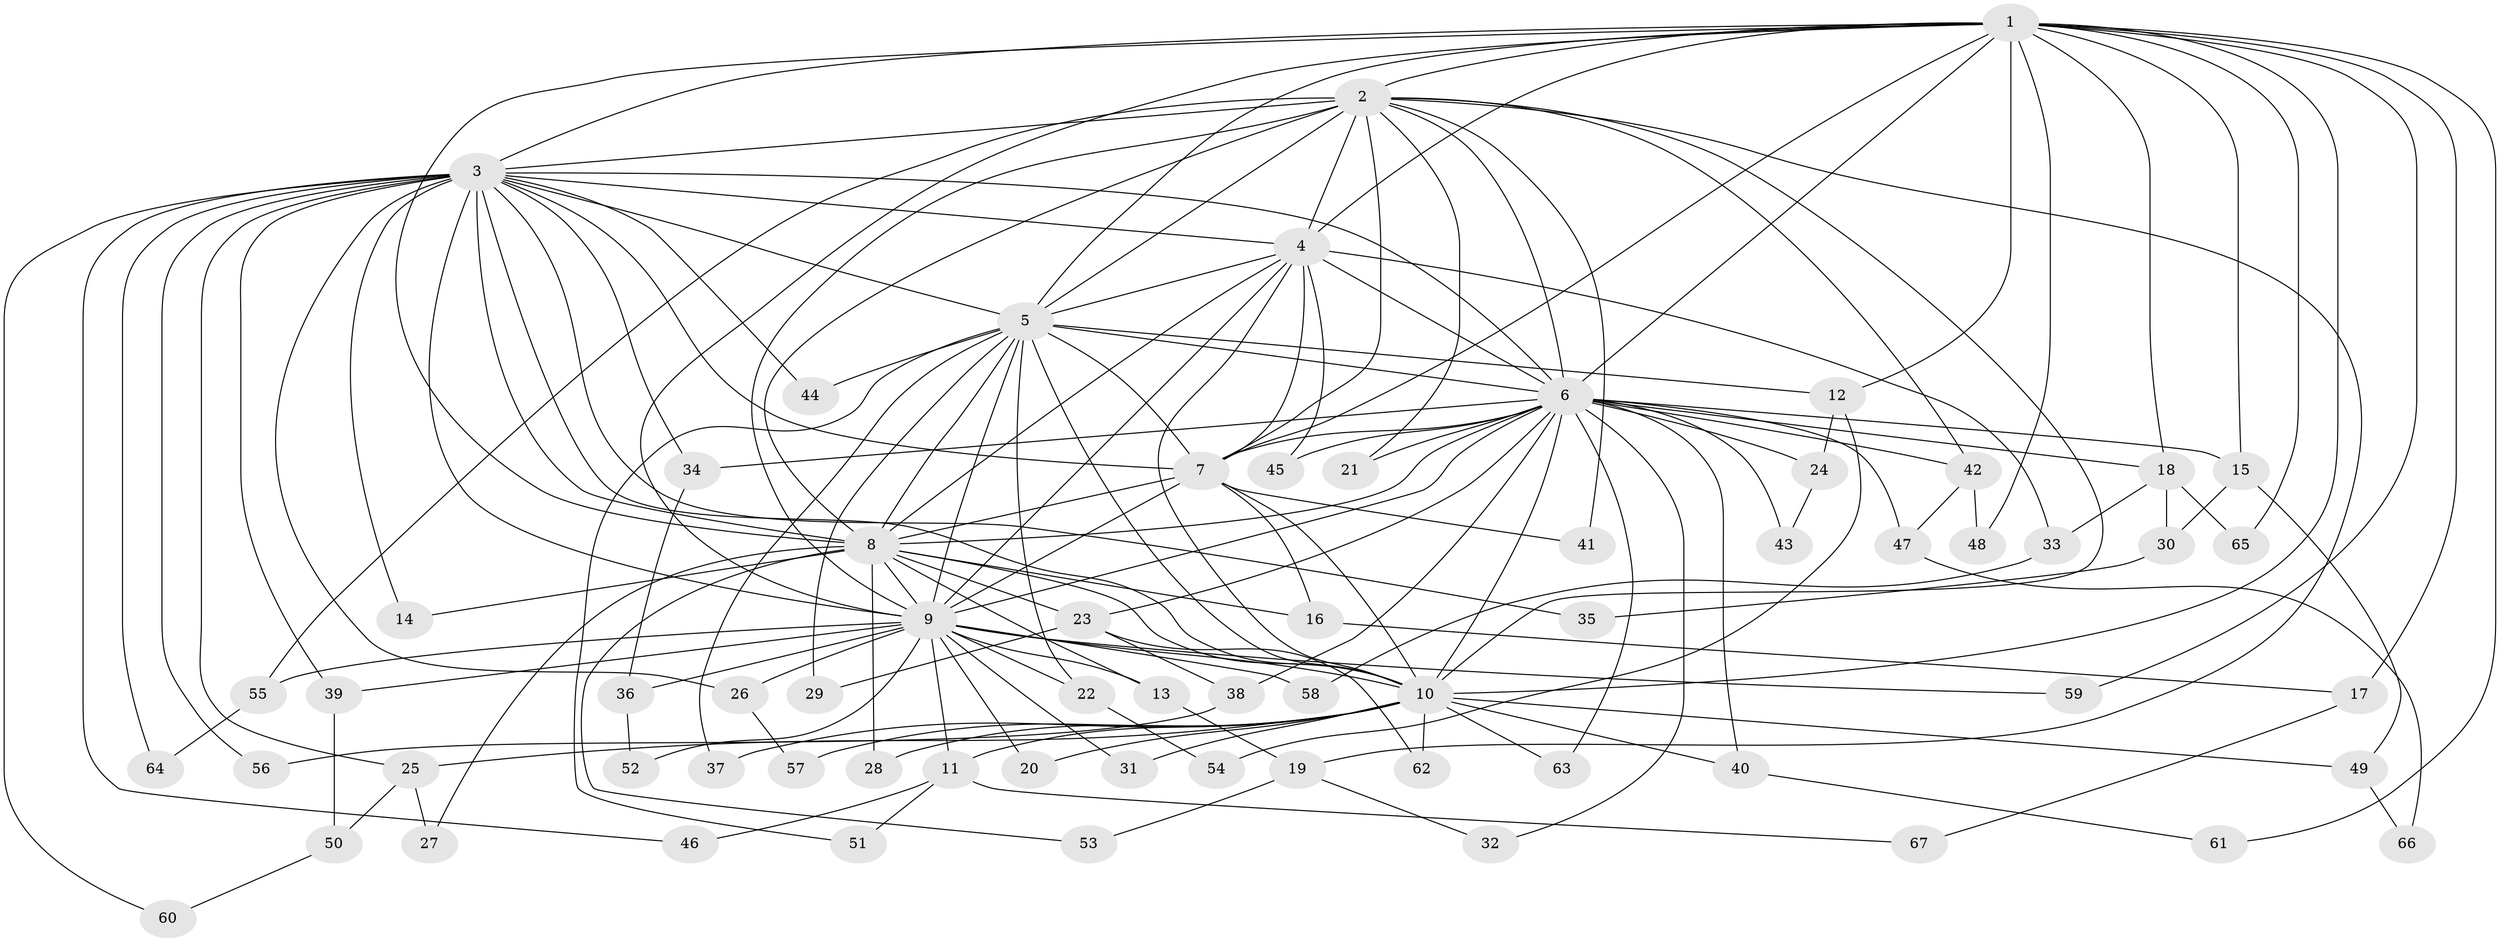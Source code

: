 // Generated by graph-tools (version 1.1) at 2025/25/03/09/25 03:25:37]
// undirected, 67 vertices, 159 edges
graph export_dot {
graph [start="1"]
  node [color=gray90,style=filled];
  1;
  2;
  3;
  4;
  5;
  6;
  7;
  8;
  9;
  10;
  11;
  12;
  13;
  14;
  15;
  16;
  17;
  18;
  19;
  20;
  21;
  22;
  23;
  24;
  25;
  26;
  27;
  28;
  29;
  30;
  31;
  32;
  33;
  34;
  35;
  36;
  37;
  38;
  39;
  40;
  41;
  42;
  43;
  44;
  45;
  46;
  47;
  48;
  49;
  50;
  51;
  52;
  53;
  54;
  55;
  56;
  57;
  58;
  59;
  60;
  61;
  62;
  63;
  64;
  65;
  66;
  67;
  1 -- 2;
  1 -- 3;
  1 -- 4;
  1 -- 5;
  1 -- 6;
  1 -- 7;
  1 -- 8;
  1 -- 9;
  1 -- 10;
  1 -- 12;
  1 -- 15;
  1 -- 17;
  1 -- 18;
  1 -- 48;
  1 -- 59;
  1 -- 61;
  1 -- 65;
  2 -- 3;
  2 -- 4;
  2 -- 5;
  2 -- 6;
  2 -- 7;
  2 -- 8;
  2 -- 9;
  2 -- 10;
  2 -- 19;
  2 -- 21;
  2 -- 41;
  2 -- 42;
  2 -- 55;
  3 -- 4;
  3 -- 5;
  3 -- 6;
  3 -- 7;
  3 -- 8;
  3 -- 9;
  3 -- 10;
  3 -- 14;
  3 -- 25;
  3 -- 26;
  3 -- 34;
  3 -- 35;
  3 -- 39;
  3 -- 44;
  3 -- 46;
  3 -- 56;
  3 -- 60;
  3 -- 64;
  4 -- 5;
  4 -- 6;
  4 -- 7;
  4 -- 8;
  4 -- 9;
  4 -- 10;
  4 -- 33;
  4 -- 45;
  5 -- 6;
  5 -- 7;
  5 -- 8;
  5 -- 9;
  5 -- 10;
  5 -- 12;
  5 -- 22;
  5 -- 29;
  5 -- 37;
  5 -- 44;
  5 -- 51;
  6 -- 7;
  6 -- 8;
  6 -- 9;
  6 -- 10;
  6 -- 15;
  6 -- 18;
  6 -- 21;
  6 -- 23;
  6 -- 24;
  6 -- 32;
  6 -- 34;
  6 -- 38;
  6 -- 40;
  6 -- 42;
  6 -- 43;
  6 -- 45;
  6 -- 47;
  6 -- 63;
  7 -- 8;
  7 -- 9;
  7 -- 10;
  7 -- 16;
  7 -- 41;
  8 -- 9;
  8 -- 10;
  8 -- 13;
  8 -- 14;
  8 -- 16;
  8 -- 23;
  8 -- 27;
  8 -- 28;
  8 -- 53;
  9 -- 10;
  9 -- 11;
  9 -- 13;
  9 -- 20;
  9 -- 22;
  9 -- 26;
  9 -- 31;
  9 -- 36;
  9 -- 39;
  9 -- 52;
  9 -- 55;
  9 -- 58;
  9 -- 59;
  10 -- 11;
  10 -- 20;
  10 -- 25;
  10 -- 28;
  10 -- 31;
  10 -- 37;
  10 -- 40;
  10 -- 49;
  10 -- 57;
  10 -- 62;
  10 -- 63;
  11 -- 46;
  11 -- 51;
  11 -- 67;
  12 -- 24;
  12 -- 54;
  13 -- 19;
  15 -- 30;
  15 -- 49;
  16 -- 17;
  17 -- 67;
  18 -- 30;
  18 -- 33;
  18 -- 65;
  19 -- 32;
  19 -- 53;
  22 -- 54;
  23 -- 29;
  23 -- 38;
  23 -- 62;
  24 -- 43;
  25 -- 27;
  25 -- 50;
  26 -- 57;
  30 -- 35;
  33 -- 58;
  34 -- 36;
  36 -- 52;
  38 -- 56;
  39 -- 50;
  40 -- 61;
  42 -- 47;
  42 -- 48;
  47 -- 66;
  49 -- 66;
  50 -- 60;
  55 -- 64;
}

